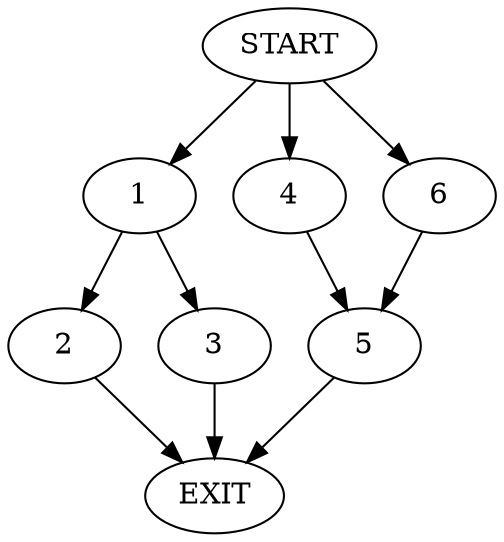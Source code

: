 digraph {
0 [label="START"]
7 [label="EXIT"]
0 -> 1
1 -> 2
1 -> 3
2 -> 7
3 -> 7
0 -> 4
4 -> 5
5 -> 7
0 -> 6
6 -> 5
}
